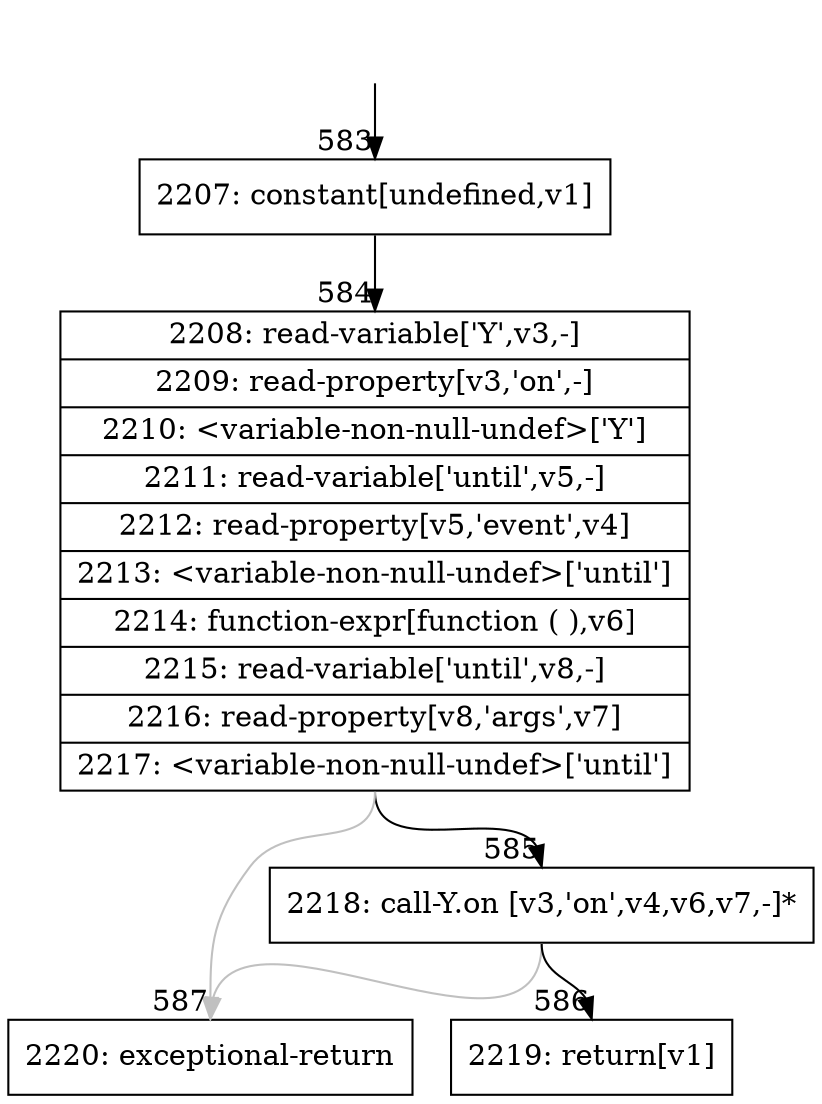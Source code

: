 digraph {
rankdir="TD"
BB_entry23[shape=none,label=""];
BB_entry23 -> BB583 [tailport=s, headport=n, headlabel="    583"]
BB583 [shape=record label="{2207: constant[undefined,v1]}" ] 
BB583 -> BB584 [tailport=s, headport=n, headlabel="      584"]
BB584 [shape=record label="{2208: read-variable['Y',v3,-]|2209: read-property[v3,'on',-]|2210: \<variable-non-null-undef\>['Y']|2211: read-variable['until',v5,-]|2212: read-property[v5,'event',v4]|2213: \<variable-non-null-undef\>['until']|2214: function-expr[function ( ),v6]|2215: read-variable['until',v8,-]|2216: read-property[v8,'args',v7]|2217: \<variable-non-null-undef\>['until']}" ] 
BB584 -> BB585 [tailport=s, headport=n, headlabel="      585"]
BB584 -> BB587 [tailport=s, headport=n, color=gray, headlabel="      587"]
BB585 [shape=record label="{2218: call-Y.on [v3,'on',v4,v6,v7,-]*}" ] 
BB585 -> BB586 [tailport=s, headport=n, headlabel="      586"]
BB585 -> BB587 [tailport=s, headport=n, color=gray]
BB586 [shape=record label="{2219: return[v1]}" ] 
BB587 [shape=record label="{2220: exceptional-return}" ] 
//#$~ 826
}

